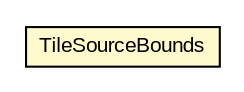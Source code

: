 #!/usr/local/bin/dot
#
# Class diagram 
# Generated by UMLGraph version R5_6-24-gf6e263 (http://www.umlgraph.org/)
#

digraph G {
	edge [fontname="arial",fontsize=10,labelfontname="arial",labelfontsize=10];
	node [fontname="arial",fontsize=10,shape=plaintext];
	nodesep=0.25;
	ranksep=0.5;
	// org.osmdroid.gpkg.GeoPackageProvider.TileSourceBounds
	c51055 [label=<<table title="org.osmdroid.gpkg.GeoPackageProvider.TileSourceBounds" border="0" cellborder="1" cellspacing="0" cellpadding="2" port="p" bgcolor="lemonChiffon" href="./GeoPackageProvider.TileSourceBounds.html">
		<tr><td><table border="0" cellspacing="0" cellpadding="1">
<tr><td align="center" balign="center"> TileSourceBounds </td></tr>
		</table></td></tr>
		</table>>, URL="./GeoPackageProvider.TileSourceBounds.html", fontname="arial", fontcolor="black", fontsize=10.0];
}

